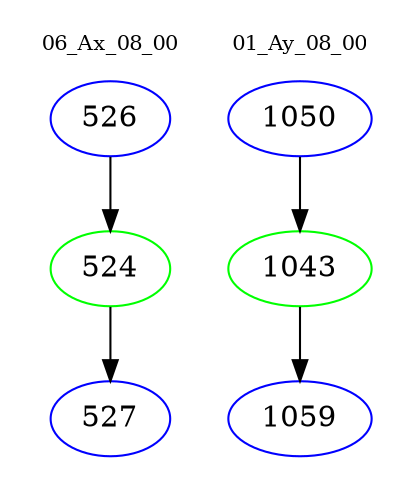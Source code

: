 digraph{
subgraph cluster_0 {
color = white
label = "06_Ax_08_00";
fontsize=10;
T0_526 [label="526", color="blue"]
T0_526 -> T0_524 [color="black"]
T0_524 [label="524", color="green"]
T0_524 -> T0_527 [color="black"]
T0_527 [label="527", color="blue"]
}
subgraph cluster_1 {
color = white
label = "01_Ay_08_00";
fontsize=10;
T1_1050 [label="1050", color="blue"]
T1_1050 -> T1_1043 [color="black"]
T1_1043 [label="1043", color="green"]
T1_1043 -> T1_1059 [color="black"]
T1_1059 [label="1059", color="blue"]
}
}
